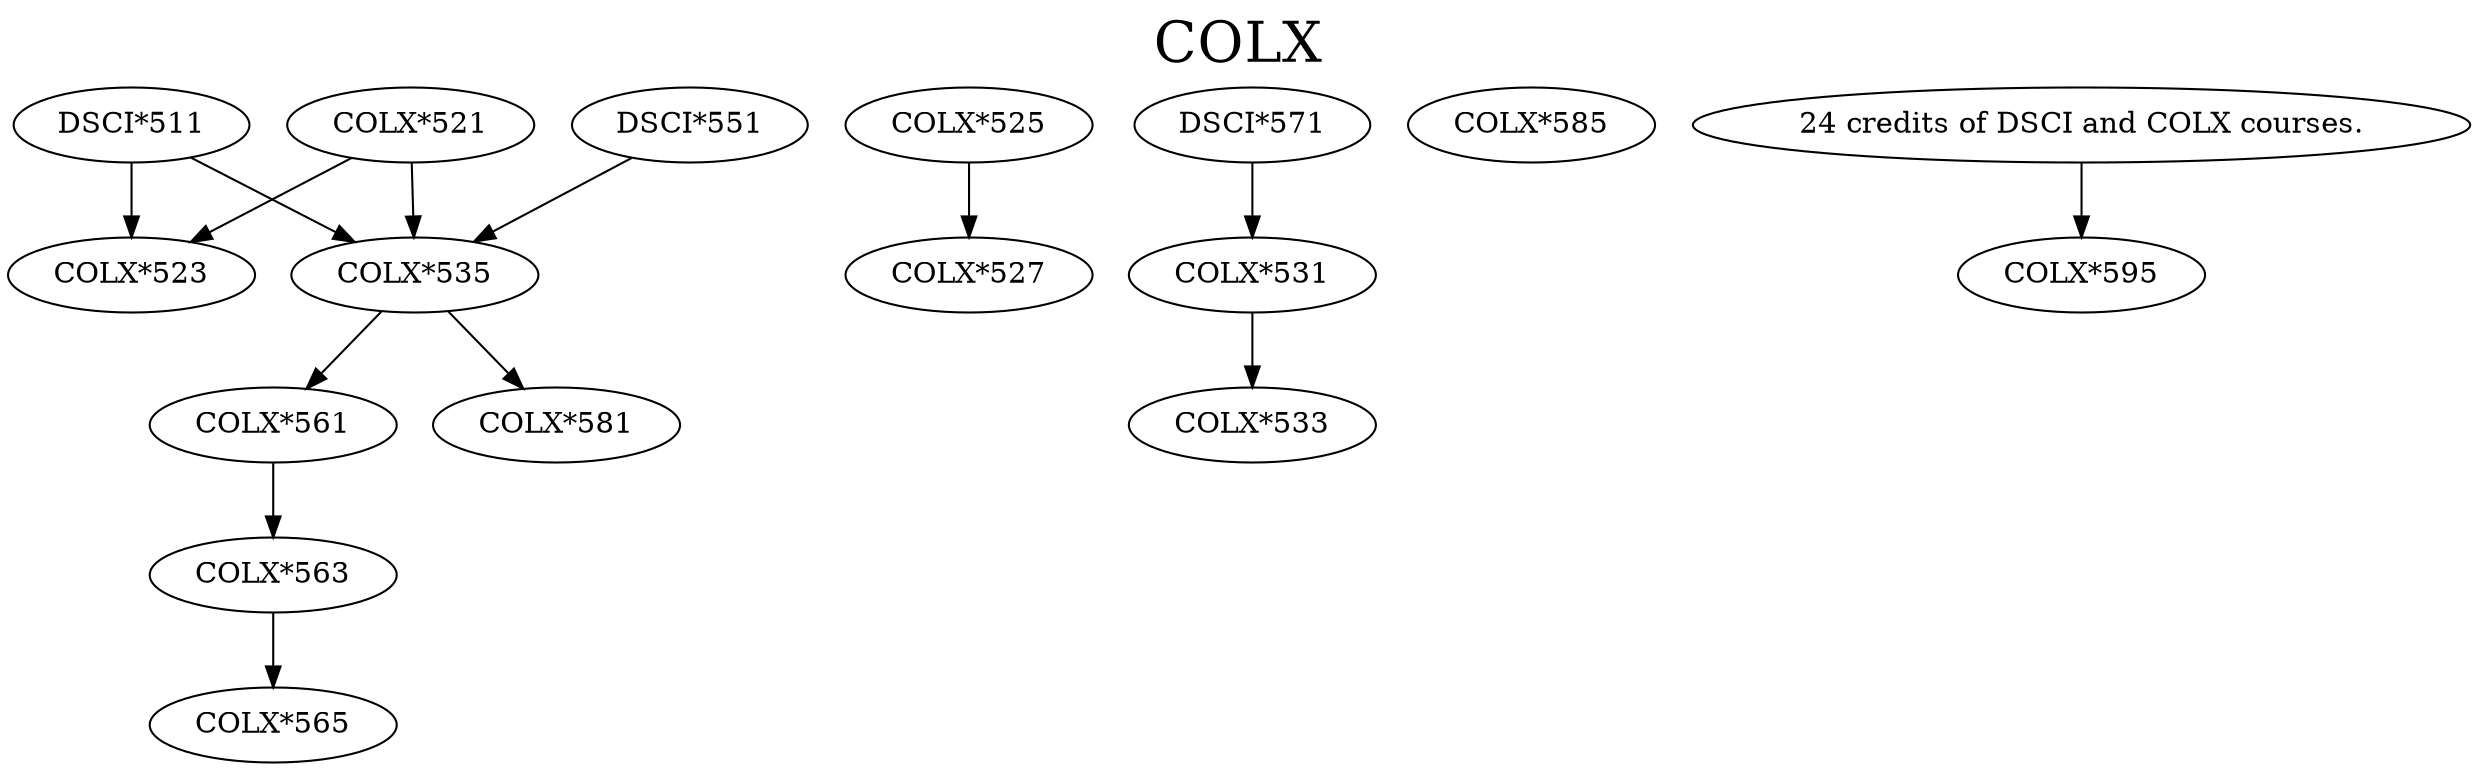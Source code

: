 digraph COLX {
labelloc = "t";
label = "COLX"
fontsize = 27;
"COLX*521"
"DSCI*511" -> "COLX*523"
"COLX*521" -> "COLX*523"
"COLX*525"
"COLX*525" -> "COLX*527" [style=solid]
"DSCI*571" -> "COLX*531" [style=solid]
"COLX*531" -> "COLX*533" [style=solid]
"DSCI*511" -> "COLX*535"
"DSCI*551" -> "COLX*535"
"COLX*521" -> "COLX*535"
"COLX*535" -> "COLX*561" [style=solid]
"COLX*561" -> "COLX*563" [style=solid]
"COLX*563" -> "COLX*565" [style=solid]
"COLX*535" -> "COLX*581" [style=solid]
"COLX*585"
"24 credits of DSCI and COLX courses." -> "COLX*595" [style=solid]
}
